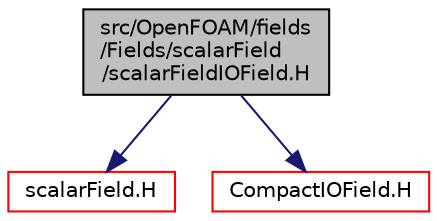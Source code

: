digraph "src/OpenFOAM/fields/Fields/scalarField/scalarFieldIOField.H"
{
  bgcolor="transparent";
  edge [fontname="Helvetica",fontsize="10",labelfontname="Helvetica",labelfontsize="10"];
  node [fontname="Helvetica",fontsize="10",shape=record];
  Node1 [label="src/OpenFOAM/fields\l/Fields/scalarField\l/scalarFieldIOField.H",height=0.2,width=0.4,color="black", fillcolor="grey75", style="filled", fontcolor="black"];
  Node1 -> Node2 [color="midnightblue",fontsize="10",style="solid",fontname="Helvetica"];
  Node2 [label="scalarField.H",height=0.2,width=0.4,color="red",URL="$a08280.html"];
  Node1 -> Node3 [color="midnightblue",fontsize="10",style="solid",fontname="Helvetica"];
  Node3 [label="CompactIOField.H",height=0.2,width=0.4,color="red",URL="$a08067.html"];
}
